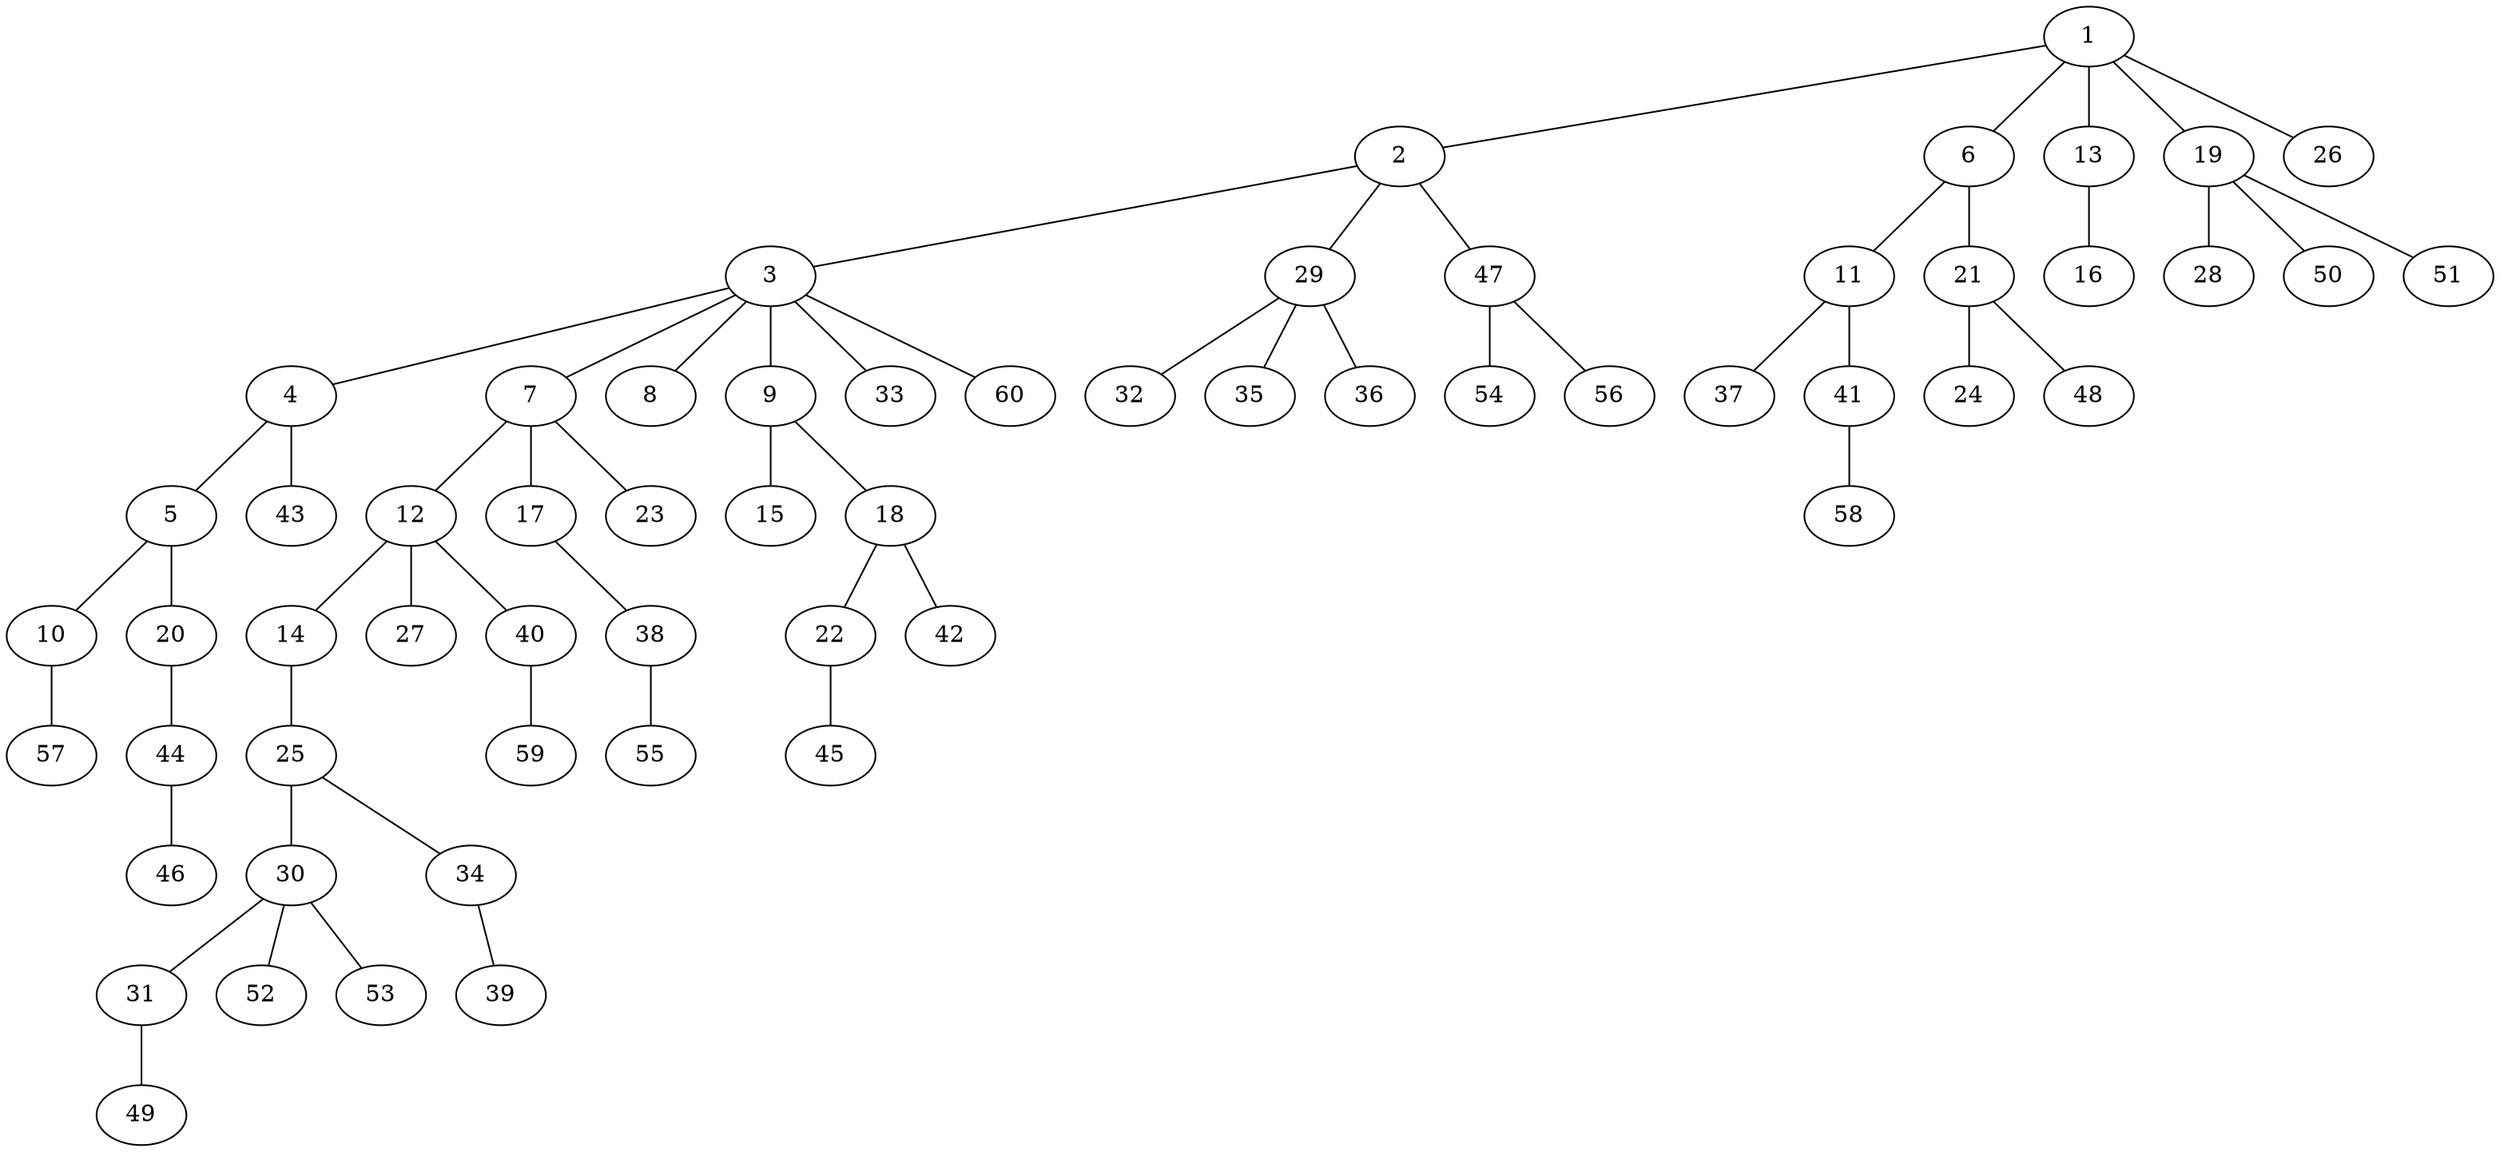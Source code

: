 graph graphname {1--2
1--6
1--13
1--19
1--26
2--3
2--29
2--47
3--4
3--7
3--8
3--9
3--33
3--60
4--5
4--43
5--10
5--20
6--11
6--21
7--12
7--17
7--23
9--15
9--18
10--57
11--37
11--41
12--14
12--27
12--40
13--16
14--25
17--38
18--22
18--42
19--28
19--50
19--51
20--44
21--24
21--48
22--45
25--30
25--34
29--32
29--35
29--36
30--31
30--52
30--53
31--49
34--39
38--55
40--59
41--58
44--46
47--54
47--56
}